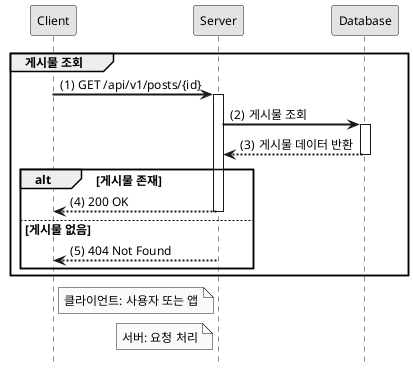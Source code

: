 @startuml
hide footbox
autoactivate on
skinparam monochrome true
skinparam shadowing false
skinparam defaultFontSize 12
skinparam defaultFontName Arial
skinparam sequenceArrowThickness 2

participant "Client" as C
participant "Server" as S
participant "Database" as DB

group 게시물 조회
    autonumber 1 "(0)"
    C -> S: GET /api/v1/posts/{id}
    S -> DB: 게시물 조회
    DB --> S: 게시물 데이터 반환
    alt 게시물 존재
        S --> C: 200 OK
    else 게시물 없음
        S --> C: 404 Not Found
    end
end

note right of C: 클라이언트: 사용자 또는 앱
note left of S: 서버: 요청 처리
@enduml